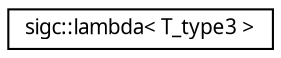 digraph "Graphical Class Hierarchy"
{
  edge [fontname="Sans",fontsize="10",labelfontname="Sans",labelfontsize="10"];
  node [fontname="Sans",fontsize="10",shape=record];
  rankdir="LR";
  Node1 [label="sigc::lambda\< T_type3 \>",height=0.2,width=0.4,color="black", fillcolor="white", style="filled",URL="$structsigc_1_1lambda.html"];
}
